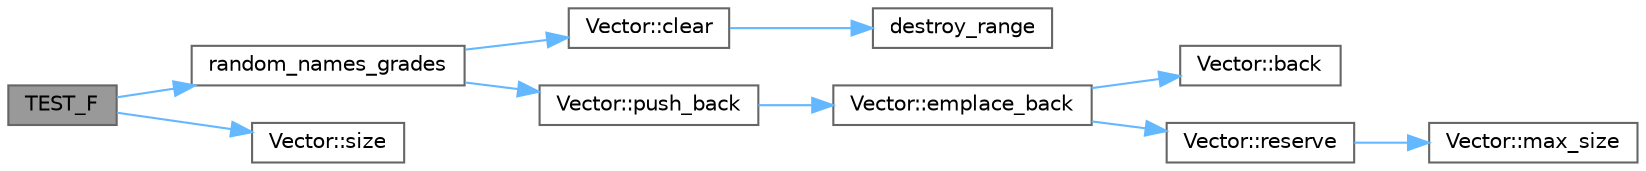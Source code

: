 digraph "TEST_F"
{
 // LATEX_PDF_SIZE
  bgcolor="transparent";
  edge [fontname=Helvetica,fontsize=10,labelfontname=Helvetica,labelfontsize=10];
  node [fontname=Helvetica,fontsize=10,shape=box,height=0.2,width=0.4];
  rankdir="LR";
  Node1 [id="Node000001",label="TEST_F",height=0.2,width=0.4,color="gray40", fillcolor="grey60", style="filled", fontcolor="black",tooltip=" "];
  Node1 -> Node2 [id="edge1_Node000001_Node000002",color="steelblue1",style="solid",tooltip=" "];
  Node2 [id="Node000002",label="random_names_grades",height=0.2,width=0.4,color="grey40", fillcolor="white", style="filled",URL="$program_8cpp.html#a6152e89a38004b2c221df83748db2ce6",tooltip=" "];
  Node2 -> Node3 [id="edge2_Node000002_Node000003",color="steelblue1",style="solid",tooltip=" "];
  Node3 [id="Node000003",label="Vector::clear",height=0.2,width=0.4,color="grey40", fillcolor="white", style="filled",URL="$class_vector.html#a3260a3cc75735ddf0fb75820d974a66e",tooltip=" "];
  Node3 -> Node4 [id="edge3_Node000003_Node000004",color="steelblue1",style="solid",tooltip=" "];
  Node4 [id="Node000004",label="destroy_range",height=0.2,width=0.4,color="grey40", fillcolor="white", style="filled",URL="$_vector_8h.html#a60f5b3ddd867328388be5abb5f78522b",tooltip=" "];
  Node2 -> Node5 [id="edge4_Node000002_Node000005",color="steelblue1",style="solid",tooltip=" "];
  Node5 [id="Node000005",label="Vector::push_back",height=0.2,width=0.4,color="grey40", fillcolor="white", style="filled",URL="$class_vector.html#a4415960a83615855ec32f8169f641786",tooltip=" "];
  Node5 -> Node6 [id="edge5_Node000005_Node000006",color="steelblue1",style="solid",tooltip=" "];
  Node6 [id="Node000006",label="Vector::emplace_back",height=0.2,width=0.4,color="grey40", fillcolor="white", style="filled",URL="$class_vector.html#a14c322c13e01c8556d2e8f4bd8bea1ad",tooltip=" "];
  Node6 -> Node7 [id="edge6_Node000006_Node000007",color="steelblue1",style="solid",tooltip=" "];
  Node7 [id="Node000007",label="Vector::back",height=0.2,width=0.4,color="grey40", fillcolor="white", style="filled",URL="$class_vector.html#a8abc3f8273089dadf91fb8eaca0676e6",tooltip=" "];
  Node6 -> Node8 [id="edge7_Node000006_Node000008",color="steelblue1",style="solid",tooltip=" "];
  Node8 [id="Node000008",label="Vector::reserve",height=0.2,width=0.4,color="grey40", fillcolor="white", style="filled",URL="$class_vector.html#a18ced2e01a4cd11e87c20d1442a19353",tooltip=" "];
  Node8 -> Node9 [id="edge8_Node000008_Node000009",color="steelblue1",style="solid",tooltip=" "];
  Node9 [id="Node000009",label="Vector::max_size",height=0.2,width=0.4,color="grey40", fillcolor="white", style="filled",URL="$class_vector.html#a0dd08b19542784280ebc1fcbb109db99",tooltip=" "];
  Node1 -> Node10 [id="edge9_Node000001_Node000010",color="steelblue1",style="solid",tooltip=" "];
  Node10 [id="Node000010",label="Vector::size",height=0.2,width=0.4,color="grey40", fillcolor="white", style="filled",URL="$class_vector.html#a820aa7774df7f171db7ced1049adce57",tooltip=" "];
}
